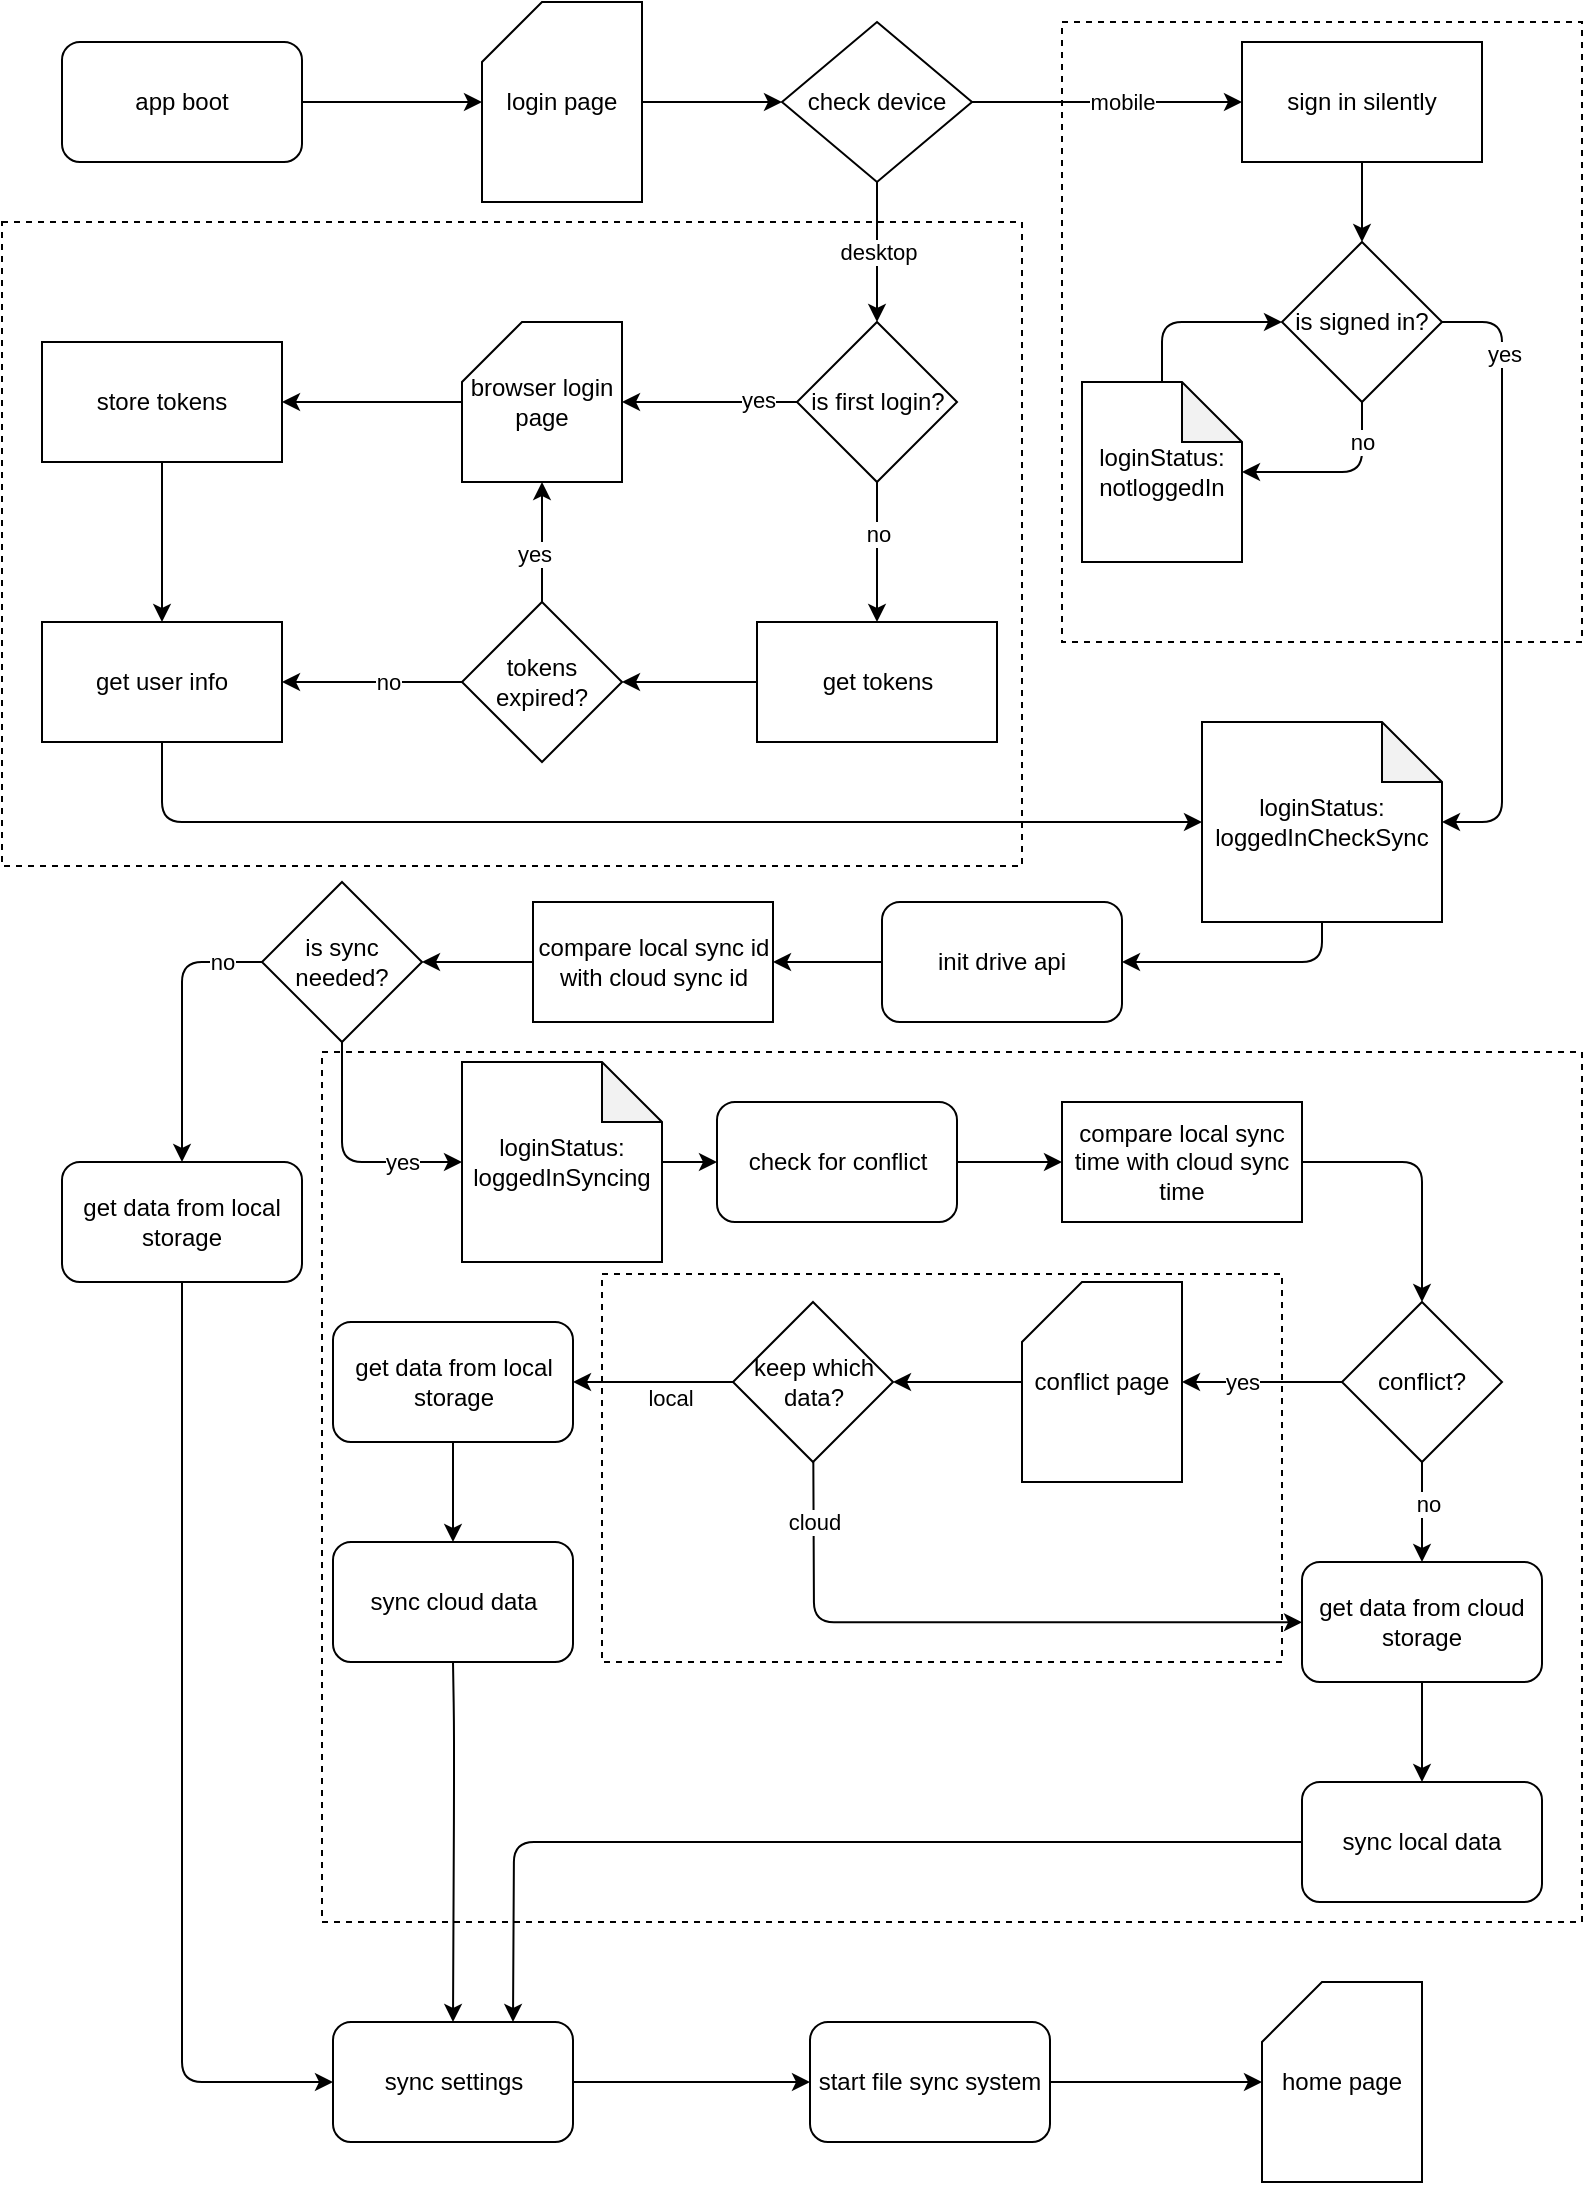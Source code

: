<mxfile>
    <diagram id="tHQ4Kz6PCy_wfiX5iDaI" name="Page-1">
        <mxGraphModel dx="1084" dy="602" grid="1" gridSize="10" guides="1" tooltips="1" connect="1" arrows="1" fold="1" page="1" pageScale="1" pageWidth="827" pageHeight="1169" math="0" shadow="0">
            <root>
                <mxCell id="0"/>
                <mxCell id="1" parent="0"/>
                <mxCell id="123" value="" style="rounded=0;whiteSpace=wrap;html=1;labelBackgroundColor=none;dashed=1;" vertex="1" parent="1">
                    <mxGeometry x="170" y="565" width="630" height="435" as="geometry"/>
                </mxCell>
                <mxCell id="124" value="" style="rounded=0;whiteSpace=wrap;html=1;dashed=1;labelBackgroundColor=none;" vertex="1" parent="1">
                    <mxGeometry x="310" y="676" width="340" height="194" as="geometry"/>
                </mxCell>
                <mxCell id="122" value="" style="rounded=0;whiteSpace=wrap;html=1;labelBackgroundColor=none;dashed=1;" vertex="1" parent="1">
                    <mxGeometry x="540" y="50" width="260" height="310" as="geometry"/>
                </mxCell>
                <mxCell id="118" value="" style="rounded=0;whiteSpace=wrap;html=1;labelBackgroundColor=none;align=left;dashed=1;" vertex="1" parent="1">
                    <mxGeometry x="10" y="150" width="510" height="322" as="geometry"/>
                </mxCell>
                <mxCell id="51" style="edgeStyle=none;html=1;" parent="1" source="6" target="50" edge="1">
                    <mxGeometry relative="1" as="geometry"/>
                </mxCell>
                <mxCell id="6" value="app boot" style="rounded=1;whiteSpace=wrap;html=1;" parent="1" vertex="1">
                    <mxGeometry x="40" y="60" width="120" height="60" as="geometry"/>
                </mxCell>
                <mxCell id="13" style="edgeStyle=none;html=1;entryX=0;entryY=0.5;entryDx=0;entryDy=0;" parent="1" source="7" target="11" edge="1">
                    <mxGeometry relative="1" as="geometry"/>
                </mxCell>
                <mxCell id="15" value="mobile" style="edgeLabel;html=1;align=center;verticalAlign=middle;resizable=0;points=[];" parent="13" vertex="1" connectable="0">
                    <mxGeometry x="-0.169" y="-3" relative="1" as="geometry">
                        <mxPoint x="19" y="-3" as="offset"/>
                    </mxGeometry>
                </mxCell>
                <mxCell id="14" value="desktop" style="edgeStyle=none;html=1;entryX=0.5;entryY=0;entryDx=0;entryDy=0;" parent="1" source="7" target="82" edge="1">
                    <mxGeometry relative="1" as="geometry">
                        <mxPoint x="460" y="310" as="targetPoint"/>
                    </mxGeometry>
                </mxCell>
                <mxCell id="7" value="check device" style="rhombus;whiteSpace=wrap;html=1;" parent="1" vertex="1">
                    <mxGeometry x="400" y="50" width="95" height="80" as="geometry"/>
                </mxCell>
                <mxCell id="17" style="edgeStyle=none;html=1;" parent="1" source="11" target="16" edge="1">
                    <mxGeometry relative="1" as="geometry"/>
                </mxCell>
                <mxCell id="11" value="sign in silently&lt;br&gt;" style="rounded=0;whiteSpace=wrap;html=1;" parent="1" vertex="1">
                    <mxGeometry x="630" y="60" width="120" height="60" as="geometry"/>
                </mxCell>
                <mxCell id="22" style="edgeStyle=none;html=1;" parent="1" source="16" target="21" edge="1">
                    <mxGeometry relative="1" as="geometry">
                        <Array as="points">
                            <mxPoint x="690" y="275"/>
                        </Array>
                    </mxGeometry>
                </mxCell>
                <mxCell id="23" value="no" style="edgeLabel;html=1;align=center;verticalAlign=middle;resizable=0;points=[];" parent="22" vertex="1" connectable="0">
                    <mxGeometry x="0.393" relative="1" as="geometry">
                        <mxPoint x="31" y="-15" as="offset"/>
                    </mxGeometry>
                </mxCell>
                <mxCell id="26" style="edgeStyle=none;html=1;" parent="1" source="16" target="36" edge="1">
                    <mxGeometry relative="1" as="geometry">
                        <mxPoint x="240" y="690" as="targetPoint"/>
                        <Array as="points">
                            <mxPoint x="760" y="200"/>
                            <mxPoint x="760" y="450"/>
                        </Array>
                    </mxGeometry>
                </mxCell>
                <mxCell id="99" value="yes" style="edgeLabel;html=1;align=center;verticalAlign=middle;resizable=0;points=[];" parent="26" vertex="1" connectable="0">
                    <mxGeometry x="-0.761" y="1" relative="1" as="geometry">
                        <mxPoint y="9" as="offset"/>
                    </mxGeometry>
                </mxCell>
                <mxCell id="16" value="is signed in?" style="rhombus;whiteSpace=wrap;html=1;" parent="1" vertex="1">
                    <mxGeometry x="650" y="160" width="80" height="80" as="geometry"/>
                </mxCell>
                <mxCell id="25" style="edgeStyle=none;html=1;entryX=0;entryY=0.5;entryDx=0;entryDy=0;" parent="1" source="21" edge="1" target="16">
                    <mxGeometry relative="1" as="geometry">
                        <mxPoint x="130" y="430" as="targetPoint"/>
                        <Array as="points">
                            <mxPoint x="590" y="200"/>
                        </Array>
                    </mxGeometry>
                </mxCell>
                <mxCell id="21" value="loginStatus:&lt;br&gt;notloggedIn" style="shape=note;whiteSpace=wrap;html=1;backgroundOutline=1;darkOpacity=0.05;" parent="1" vertex="1">
                    <mxGeometry x="550" y="230" width="80" height="90" as="geometry"/>
                </mxCell>
                <mxCell id="31" style="edgeStyle=none;html=1;" parent="1" source="24" target="29" edge="1">
                    <mxGeometry relative="1" as="geometry"/>
                </mxCell>
                <mxCell id="24" value="init drive api" style="rounded=1;whiteSpace=wrap;html=1;" parent="1" vertex="1">
                    <mxGeometry x="450" y="490" width="120" height="60" as="geometry"/>
                </mxCell>
                <mxCell id="35" value="no" style="edgeStyle=none;html=1;entryX=0.5;entryY=0;entryDx=0;entryDy=0;exitX=0;exitY=0.5;exitDx=0;exitDy=0;" parent="1" source="27" target="62" edge="1">
                    <mxGeometry x="-0.714" relative="1" as="geometry">
                        <mxPoint x="130" y="1070" as="targetPoint"/>
                        <Array as="points">
                            <mxPoint x="100" y="520"/>
                        </Array>
                        <mxPoint as="offset"/>
                    </mxGeometry>
                </mxCell>
                <mxCell id="39" style="edgeStyle=none;html=1;exitX=0.5;exitY=1;exitDx=0;exitDy=0;" parent="1" source="27" target="38" edge="1">
                    <mxGeometry relative="1" as="geometry">
                        <Array as="points">
                            <mxPoint x="180" y="620"/>
                        </Array>
                    </mxGeometry>
                </mxCell>
                <mxCell id="101" value="yes" style="edgeLabel;html=1;align=center;verticalAlign=middle;resizable=0;points=[];" parent="39" vertex="1" connectable="0">
                    <mxGeometry x="0.298" relative="1" as="geometry">
                        <mxPoint x="12" as="offset"/>
                    </mxGeometry>
                </mxCell>
                <mxCell id="27" value="is sync needed?" style="rhombus;whiteSpace=wrap;html=1;" parent="1" vertex="1">
                    <mxGeometry x="140" y="480" width="80" height="80" as="geometry"/>
                </mxCell>
                <mxCell id="32" style="edgeStyle=none;html=1;" parent="1" source="29" target="27" edge="1">
                    <mxGeometry relative="1" as="geometry"/>
                </mxCell>
                <mxCell id="29" value="compare local sync id with cloud sync id" style="rounded=0;whiteSpace=wrap;html=1;" parent="1" vertex="1">
                    <mxGeometry x="275.5" y="490" width="120" height="60" as="geometry"/>
                </mxCell>
                <mxCell id="37" style="edgeStyle=none;html=1;" parent="1" source="36" target="24" edge="1">
                    <mxGeometry relative="1" as="geometry">
                        <Array as="points">
                            <mxPoint x="670" y="520"/>
                        </Array>
                    </mxGeometry>
                </mxCell>
                <mxCell id="36" value="loginStatus:&lt;br&gt;loggedInCheckSync" style="shape=note;whiteSpace=wrap;html=1;backgroundOutline=1;darkOpacity=0.05;" parent="1" vertex="1">
                    <mxGeometry x="610" y="400" width="120" height="100" as="geometry"/>
                </mxCell>
                <mxCell id="43" style="edgeStyle=none;html=1;" parent="1" source="38" target="41" edge="1">
                    <mxGeometry relative="1" as="geometry"/>
                </mxCell>
                <mxCell id="38" value="loginStatus:&lt;br&gt;loggedInSyncing" style="shape=note;whiteSpace=wrap;html=1;backgroundOutline=1;darkOpacity=0.05;" parent="1" vertex="1">
                    <mxGeometry x="240" y="570" width="100" height="100" as="geometry"/>
                </mxCell>
                <mxCell id="45" style="edgeStyle=none;html=1;entryX=0;entryY=0.5;entryDx=0;entryDy=0;" parent="1" source="41" target="44" edge="1">
                    <mxGeometry relative="1" as="geometry"/>
                </mxCell>
                <mxCell id="41" value="check for conflict" style="rounded=1;whiteSpace=wrap;html=1;" parent="1" vertex="1">
                    <mxGeometry x="367.5" y="590" width="120" height="60" as="geometry"/>
                </mxCell>
                <mxCell id="47" style="edgeStyle=none;html=1;entryX=0.5;entryY=0;entryDx=0;entryDy=0;" parent="1" source="44" target="46" edge="1">
                    <mxGeometry relative="1" as="geometry">
                        <Array as="points">
                            <mxPoint x="720" y="620"/>
                        </Array>
                    </mxGeometry>
                </mxCell>
                <mxCell id="44" value="compare local sync time with cloud sync time" style="rounded=0;whiteSpace=wrap;html=1;" parent="1" vertex="1">
                    <mxGeometry x="540" y="590" width="120" height="60" as="geometry"/>
                </mxCell>
                <mxCell id="53" style="edgeStyle=none;html=1;" parent="1" source="46" target="49" edge="1">
                    <mxGeometry relative="1" as="geometry"/>
                </mxCell>
                <mxCell id="54" value="yes" style="edgeLabel;html=1;align=center;verticalAlign=middle;resizable=0;points=[];" parent="53" vertex="1" connectable="0">
                    <mxGeometry x="-0.221" y="1" relative="1" as="geometry">
                        <mxPoint x="-19" y="-1" as="offset"/>
                    </mxGeometry>
                </mxCell>
                <mxCell id="56" style="edgeStyle=none;html=1;entryX=0.5;entryY=0;entryDx=0;entryDy=0;" parent="1" source="46" target="55" edge="1">
                    <mxGeometry relative="1" as="geometry"/>
                </mxCell>
                <mxCell id="57" value="no" style="edgeLabel;html=1;align=center;verticalAlign=middle;resizable=0;points=[];" parent="56" vertex="1" connectable="0">
                    <mxGeometry x="-0.154" y="3" relative="1" as="geometry">
                        <mxPoint as="offset"/>
                    </mxGeometry>
                </mxCell>
                <mxCell id="46" value="conflict?" style="rhombus;whiteSpace=wrap;html=1;" parent="1" vertex="1">
                    <mxGeometry x="680" y="690" width="80" height="80" as="geometry"/>
                </mxCell>
                <mxCell id="59" style="edgeStyle=none;html=1;" parent="1" source="49" target="58" edge="1">
                    <mxGeometry relative="1" as="geometry"/>
                </mxCell>
                <mxCell id="49" value="conflict page" style="shape=card;whiteSpace=wrap;html=1;" parent="1" vertex="1">
                    <mxGeometry x="520" y="680" width="80" height="100" as="geometry"/>
                </mxCell>
                <mxCell id="52" style="edgeStyle=none;html=1;" parent="1" source="50" target="7" edge="1">
                    <mxGeometry relative="1" as="geometry"/>
                </mxCell>
                <mxCell id="50" value="login page" style="shape=card;whiteSpace=wrap;html=1;" parent="1" vertex="1">
                    <mxGeometry x="250" y="40" width="80" height="100" as="geometry"/>
                </mxCell>
                <mxCell id="66" style="edgeStyle=none;html=1;" parent="1" source="55" target="65" edge="1">
                    <mxGeometry relative="1" as="geometry"/>
                </mxCell>
                <mxCell id="55" value="get data from cloud storage" style="rounded=1;whiteSpace=wrap;html=1;" parent="1" vertex="1">
                    <mxGeometry x="660" y="820" width="120" height="60" as="geometry"/>
                </mxCell>
                <mxCell id="60" style="edgeStyle=none;html=1;entryX=0;entryY=0.5;entryDx=0;entryDy=0;" parent="1" edge="1">
                    <mxGeometry relative="1" as="geometry">
                        <mxPoint x="660" y="850.17" as="targetPoint"/>
                        <mxPoint x="415.666" y="770.004" as="sourcePoint"/>
                        <Array as="points">
                            <mxPoint x="416" y="850.17"/>
                        </Array>
                    </mxGeometry>
                </mxCell>
                <mxCell id="61" value="cloud" style="edgeLabel;html=1;align=center;verticalAlign=middle;resizable=0;points=[];" parent="60" vertex="1" connectable="0">
                    <mxGeometry x="0.325" y="-1" relative="1" as="geometry">
                        <mxPoint x="-135" y="-51" as="offset"/>
                    </mxGeometry>
                </mxCell>
                <mxCell id="67" style="edgeStyle=none;html=1;entryX=1;entryY=0.5;entryDx=0;entryDy=0;" parent="1" source="58" target="68" edge="1">
                    <mxGeometry relative="1" as="geometry">
                        <mxPoint x="270" y="1020" as="targetPoint"/>
                    </mxGeometry>
                </mxCell>
                <mxCell id="69" value="local" style="edgeLabel;html=1;align=center;verticalAlign=middle;resizable=0;points=[];" parent="67" vertex="1" connectable="0">
                    <mxGeometry x="-0.275" y="3" relative="1" as="geometry">
                        <mxPoint x="-3" y="5" as="offset"/>
                    </mxGeometry>
                </mxCell>
                <mxCell id="58" value="keep which data?" style="rhombus;whiteSpace=wrap;html=1;" parent="1" vertex="1">
                    <mxGeometry x="375.5" y="690" width="80" height="80" as="geometry"/>
                </mxCell>
                <mxCell id="74" style="edgeStyle=none;html=1;entryX=0;entryY=0.5;entryDx=0;entryDy=0;" parent="1" source="62" target="75" edge="1">
                    <mxGeometry relative="1" as="geometry">
                        <mxPoint x="70" y="1740" as="targetPoint"/>
                        <Array as="points">
                            <mxPoint x="100" y="1080"/>
                        </Array>
                    </mxGeometry>
                </mxCell>
                <mxCell id="62" value="&lt;br&gt;&lt;div style=&quot;&quot;&gt;get data from local storage&lt;/div&gt;&lt;div style=&quot;&quot;&gt;&lt;br&gt;&lt;/div&gt;" style="rounded=1;whiteSpace=wrap;html=1;" parent="1" vertex="1">
                    <mxGeometry x="40" y="620" width="120" height="60" as="geometry"/>
                </mxCell>
                <mxCell id="76" style="edgeStyle=none;html=1;entryX=0.75;entryY=0;entryDx=0;entryDy=0;" parent="1" source="65" target="75" edge="1">
                    <mxGeometry relative="1" as="geometry">
                        <Array as="points">
                            <mxPoint x="266" y="960"/>
                        </Array>
                    </mxGeometry>
                </mxCell>
                <mxCell id="65" value="sync local data" style="rounded=1;whiteSpace=wrap;html=1;" parent="1" vertex="1">
                    <mxGeometry x="660" y="930" width="120" height="60" as="geometry"/>
                </mxCell>
                <mxCell id="73" style="edgeStyle=none;html=1;" parent="1" source="68" target="70" edge="1">
                    <mxGeometry relative="1" as="geometry"/>
                </mxCell>
                <mxCell id="68" value="get data from local storage" style="rounded=1;whiteSpace=wrap;html=1;" parent="1" vertex="1">
                    <mxGeometry x="175.5" y="700" width="120" height="60" as="geometry"/>
                </mxCell>
                <mxCell id="77" style="edgeStyle=none;html=1;entryX=0.5;entryY=0;entryDx=0;entryDy=0;exitX=0.5;exitY=1;exitDx=0;exitDy=0;" parent="1" source="70" target="75" edge="1">
                    <mxGeometry relative="1" as="geometry">
                        <Array as="points">
                            <mxPoint x="236" y="900"/>
                            <mxPoint x="236" y="940"/>
                        </Array>
                    </mxGeometry>
                </mxCell>
                <mxCell id="70" value="sync cloud data" style="rounded=1;whiteSpace=wrap;html=1;" parent="1" vertex="1">
                    <mxGeometry x="175.5" y="810" width="120" height="60" as="geometry"/>
                </mxCell>
                <mxCell id="79" style="edgeStyle=none;html=1;" parent="1" source="75" target="78" edge="1">
                    <mxGeometry relative="1" as="geometry"/>
                </mxCell>
                <mxCell id="75" value="sync settings" style="rounded=1;whiteSpace=wrap;html=1;" parent="1" vertex="1">
                    <mxGeometry x="175.5" y="1050" width="120" height="60" as="geometry"/>
                </mxCell>
                <mxCell id="81" style="edgeStyle=none;html=1;" parent="1" source="78" target="80" edge="1">
                    <mxGeometry relative="1" as="geometry"/>
                </mxCell>
                <mxCell id="78" value="start file sync system" style="rounded=1;whiteSpace=wrap;html=1;" parent="1" vertex="1">
                    <mxGeometry x="414" y="1050" width="120" height="60" as="geometry"/>
                </mxCell>
                <mxCell id="80" value="home page" style="shape=card;whiteSpace=wrap;html=1;" parent="1" vertex="1">
                    <mxGeometry x="640" y="1030" width="80" height="100" as="geometry"/>
                </mxCell>
                <mxCell id="86" style="edgeStyle=none;html=1;" parent="1" source="82" target="85" edge="1">
                    <mxGeometry relative="1" as="geometry"/>
                </mxCell>
                <mxCell id="87" value="yes" style="edgeLabel;html=1;align=center;verticalAlign=middle;resizable=0;points=[];" parent="86" vertex="1" connectable="0">
                    <mxGeometry x="-0.553" y="-1" relative="1" as="geometry">
                        <mxPoint as="offset"/>
                    </mxGeometry>
                </mxCell>
                <mxCell id="97" style="edgeStyle=none;html=1;entryX=0.5;entryY=0;entryDx=0;entryDy=0;" parent="1" source="82" target="96" edge="1">
                    <mxGeometry relative="1" as="geometry"/>
                </mxCell>
                <mxCell id="98" value="no" style="edgeLabel;html=1;align=center;verticalAlign=middle;resizable=0;points=[];" parent="97" vertex="1" connectable="0">
                    <mxGeometry x="-0.267" relative="1" as="geometry">
                        <mxPoint as="offset"/>
                    </mxGeometry>
                </mxCell>
                <mxCell id="82" value="is first login?" style="rhombus;whiteSpace=wrap;html=1;" parent="1" vertex="1">
                    <mxGeometry x="407.5" y="200" width="80" height="80" as="geometry"/>
                </mxCell>
                <mxCell id="94" style="edgeStyle=none;html=1;entryX=1;entryY=0.5;entryDx=0;entryDy=0;" parent="1" source="85" target="89" edge="1">
                    <mxGeometry relative="1" as="geometry"/>
                </mxCell>
                <mxCell id="85" value="browser login page" style="shape=card;whiteSpace=wrap;html=1;" parent="1" vertex="1">
                    <mxGeometry x="240" y="200" width="80" height="80" as="geometry"/>
                </mxCell>
                <mxCell id="95" style="edgeStyle=none;html=1;" parent="1" source="89" target="92" edge="1">
                    <mxGeometry relative="1" as="geometry"/>
                </mxCell>
                <mxCell id="89" value="store tokens" style="rounded=0;whiteSpace=wrap;html=1;" parent="1" vertex="1">
                    <mxGeometry x="30" y="210" width="120" height="60" as="geometry"/>
                </mxCell>
                <mxCell id="93" style="edgeStyle=none;html=1;" parent="1" source="92" target="36" edge="1">
                    <mxGeometry relative="1" as="geometry">
                        <Array as="points">
                            <mxPoint x="90" y="450"/>
                        </Array>
                    </mxGeometry>
                </mxCell>
                <mxCell id="92" value="get user info" style="rounded=0;whiteSpace=wrap;html=1;" parent="1" vertex="1">
                    <mxGeometry x="30" y="350" width="120" height="60" as="geometry"/>
                </mxCell>
                <mxCell id="105" style="edgeStyle=none;html=1;" parent="1" source="96" target="103" edge="1">
                    <mxGeometry relative="1" as="geometry"/>
                </mxCell>
                <mxCell id="96" value="get tokens" style="rounded=0;whiteSpace=wrap;html=1;" parent="1" vertex="1">
                    <mxGeometry x="387.5" y="350" width="120" height="60" as="geometry"/>
                </mxCell>
                <mxCell id="107" style="edgeStyle=none;html=1;" parent="1" source="103" target="85" edge="1">
                    <mxGeometry relative="1" as="geometry"/>
                </mxCell>
                <mxCell id="109" value="yes" style="edgeLabel;html=1;align=center;verticalAlign=middle;resizable=0;points=[];" parent="107" vertex="1" connectable="0">
                    <mxGeometry x="-0.339" y="4" relative="1" as="geometry">
                        <mxPoint y="-4" as="offset"/>
                    </mxGeometry>
                </mxCell>
                <mxCell id="108" style="edgeStyle=none;html=1;entryX=1;entryY=0.5;entryDx=0;entryDy=0;" parent="1" source="103" target="92" edge="1">
                    <mxGeometry relative="1" as="geometry">
                        <Array as="points">
                            <mxPoint x="180" y="380"/>
                        </Array>
                    </mxGeometry>
                </mxCell>
                <mxCell id="110" value="no" style="edgeLabel;html=1;align=center;verticalAlign=middle;resizable=0;points=[];" parent="108" vertex="1" connectable="0">
                    <mxGeometry x="-0.546" y="-1" relative="1" as="geometry">
                        <mxPoint x="-17" y="1" as="offset"/>
                    </mxGeometry>
                </mxCell>
                <mxCell id="103" value="tokens expired?" style="rhombus;whiteSpace=wrap;html=1;" parent="1" vertex="1">
                    <mxGeometry x="240" y="340" width="80" height="80" as="geometry"/>
                </mxCell>
            </root>
        </mxGraphModel>
    </diagram>
</mxfile>